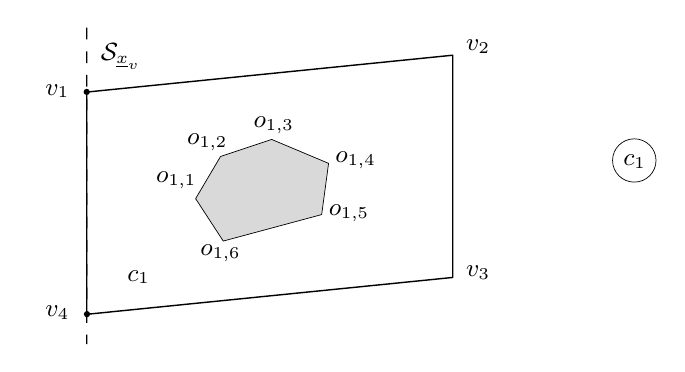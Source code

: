 
\definecolor{cD9D9D9}{RGB}{217,217,217}
\small
\def \globalscale {1.0}
\begin{tikzpicture}[y=0.80pt, x=0.80pt, yscale=-\globalscale, xscale=\globalscale, inner sep=0pt, outer sep=0pt]
\path[draw=black,line join=round,line width=0.512pt] (18.658,29.406) -- (183.987,12.759) -- (183.987,113.138) -- (18.658,129.785) -- (18.658,29.406) -- cycle;

\path[draw=black,fill=black,line join=round,line width=0.512pt] (18.644,28.268) .. controls (19.232,28.268) and (19.709,28.745) .. (19.709,29.334) .. controls (19.709,29.922) and (19.232,30.399) .. (18.644,30.399) .. controls (18.056,30.399) and (17.579,29.922) .. (17.579,29.334) .. controls (17.579,28.745) and (18.056,28.268) .. (18.644,28.268) -- cycle;

\path[draw=black,fill=cD9D9D9,line join=round,line width=0.256pt] (67.836,77.547) -- (79.101,58.483) -- (102.188,50.797) -- (127.894,61.607) -- (124.775,84.743) -- (80.321,96.702) -- (67.836,77.547) -- cycle;

\path[draw=black,fill=black,line join=round,line width=0.512pt] (18.758,128.64) .. controls (19.346,128.64) and (19.823,129.117) .. (19.823,129.705) .. controls (19.823,130.293) and (19.346,130.77) .. (18.758,130.77) .. controls (18.169,130.77) and (17.692,130.293) .. (17.692,129.705) .. controls (17.692,129.117) and (18.169,128.64) .. (18.758,128.64) -- cycle;

\path[fill=black,line join=round,line width=0.256pt] (18.978,10.987) -- (18.978,16.32) -- (18.338,16.32) -- (18.338,10.987) -- (18.978,10.987) -- cycle(18.978,21.653) -- (18.978,26.987) -- (18.338,26.987) -- (18.338,21.653) -- (18.978,21.653) -- cycle(18.978,32.32) -- (18.978,37.653) -- (18.338,37.653) -- (18.338,32.32) -- (18.978,32.32) -- cycle(18.978,42.987) -- (18.978,48.32) -- (18.338,48.32) -- (18.338,42.987) -- (18.978,42.987) -- cycle(18.978,53.653) -- (18.978,58.987) -- (18.338,58.987) -- (18.338,53.653) -- (18.978,53.653) -- cycle(18.978,64.32) -- (18.978,69.653) -- (18.338,69.653) -- (18.338,64.32) -- (18.978,64.32) -- cycle(18.978,74.987) -- (18.978,80.32) -- (18.338,80.32) -- (18.338,74.987) -- (18.978,74.987) -- cycle(18.978,85.653) -- (18.978,90.987) -- (18.338,90.987) -- (18.338,85.653) -- (18.978,85.653) -- cycle(18.978,96.32) -- (18.978,101.653) -- (18.338,101.653) -- (18.338,96.32) -- (18.978,96.32) -- cycle(18.978,106.987) -- (18.978,112.32) -- (18.338,112.32) -- (18.338,106.987) -- (18.978,106.987) -- cycle(18.978,117.653) -- (18.978,122.987) -- (18.338,122.987) -- (18.338,117.653) -- (18.978,117.653) -- cycle(18.978,128.32) -- (18.978,133.653) -- (18.338,133.653) -- (18.338,128.32) -- (18.978,128.32) -- cycle(18.978,138.987) -- (18.978,143.215) -- (18.338,143.215) -- (18.338,138.987) -- (18.978,138.987) -- cycle(18.978,0.32) -- (18.978,5.653) -- (18.338,5.653) -- (18.338,0.32) -- (18.978,0.32) -- cycle;

\path[cm={{1.0,0.0,0.0,1.0,(0.0,32.0)}}] (0.0,0.0) node[above right] () {$v_1$};

\path[cm={{1.0,0.0,0.0,1.0,(0.0,132.0)}}] (0.0,0.0) node[above right] () {$v_4$};

\path[cm={{1.0,0.0,0.0,1.0,(190.0,12.0)}}] (0.0,0.0) node[above right] () {$v_2$};

\path[cm={{1.0,0.0,0.0,1.0,(190.0,114.0)}}] (0.0,0.0) node[above right] () {$v_3$};

\path[cm={{1.0,0.0,0.0,1.0,(50.0,73.0)}}] (0.0,0.0) node[above right] () {$o_{1,1}$};

\path[cm={{1.0,0.0,0.0,1.0,(64.0,56.0)}}] (0.0,0.0) node[above right] () {$o_{1,2}$};

\path[cm={{1.0,0.0,0.0,1.0,(94.0,48.0)}}] (0.0,0.0) node[above right] () {$o_{1,3}$};

\path[cm={{1.0,0.0,0.0,1.0,(131.0,64.0)}}] (0.0,0.0) node[above right] () {$o_{1,4}$};

\path[cm={{1.0,0.0,0.0,1.0,(128.0,88.0)}}] (0.0,0.0) node[above right] () {$o_{1,5}$};

\path[cm={{1.0,0.0,0.0,1.0,(70.0,106.0)}}] (0.0,0.0) node[above right] () {$o_{1,6}$};

\path[cm={{1.0,0.0,0.0,1.0,(25.0,19.0)}}] (0.0,0.0) node[above right] () {$\mathcal{S}_{\underline{x}_v}$};

\path[draw=black,line join=round,line width=0.256pt] (265.976,60.302) ellipse (0.276cm and 0.275cm);

\path[cm={{1.0,0.0,0.0,1.0,(261.0,64.0)}}] (0.0,0.0) node[above right] () {$c_1$};


\path[cm={{1.0,0.0,0.0,1.0,(37.0,116.0)}}] (0.0,0.0) node[above right] () {$c_1$};

\end{tikzpicture}
